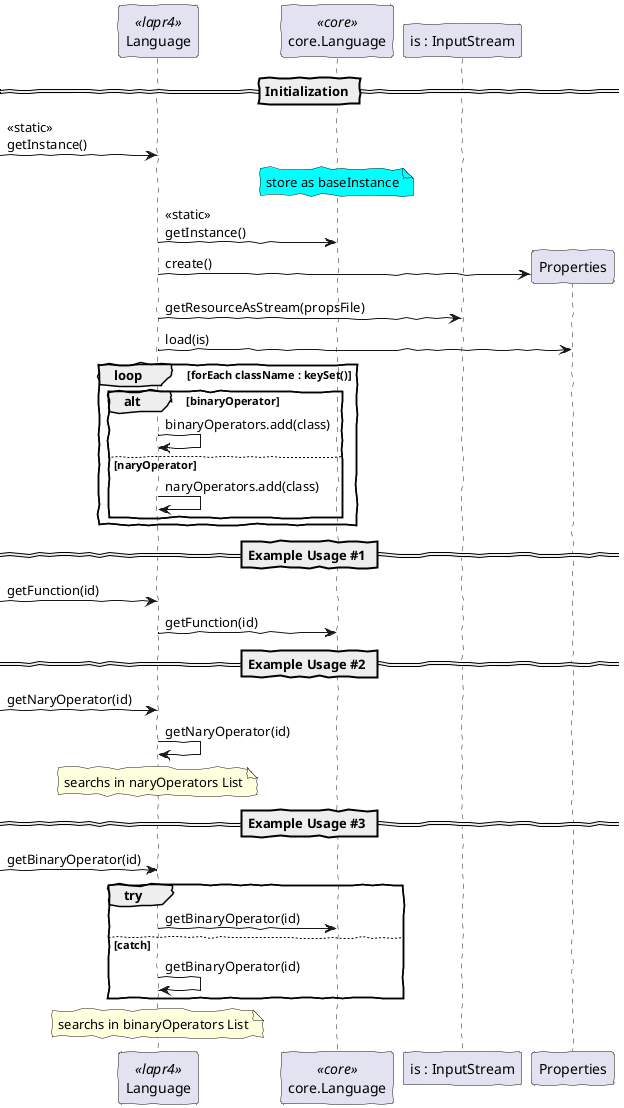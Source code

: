 @startuml new_language_sd.png

'http://plantuml.com/skinparam.html'
skinparam handwritten true
skinparam defaultFontName FG Virgil
skinparam shadowing false


participant Language <<lapr4>>
participant core.Language <<core>>
participant "is : InputStream" as is

== Initialization ==
[-> Language: << static >>\ngetInstance()
note over of core.Language #aqua
	store as baseInstance
end note
Language -> core.Language: << static >>\ngetInstance()
create Properties
Language -> Properties: create()
Language -> is: getResourceAsStream(propsFile)
Language -> Properties: load(is)
loop forEach className : keySet()
alt binaryOperator
Language -> Language: binaryOperators.add(class)
else naryOperator
Language -> Language: naryOperators.add(class)
end
end
== Example Usage #1 ==
[-> Language: getFunction(id)
Language -> core.Language: getFunction(id)
== Example Usage #2 ==
[-> Language: getNaryOperator(id)
Language -> Language: getNaryOperator(id)
note over of Language
	searchs in naryOperators List
end note
== Example Usage #3 ==
[-> Language: getBinaryOperator(id)
group try
Language -> core.Language: getBinaryOperator(id)
else catch
Language -> Language: getBinaryOperator(id)
end
note over of Language
	searchs in binaryOperators List
end note

@enduml